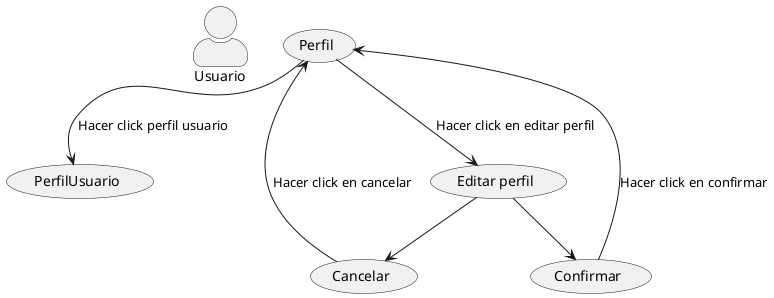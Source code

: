 @startuml CasosDeUso
skinparam actorStyle awesome

:Usuario: as usuario 
(Perfil) as per
(PerfilUsuario) as perU
(Editar perfil) as Eper 
(Cancelar) as Cancelar 
(Confirmar) as Confirmar

per --> perU :Hacer click perfil usuario
per --> Eper :Hacer click en editar perfil
Eper --> Confirmar
Confirmar --> per :Hacer click en confirmar 
Eper --> Cancelar 
Cancelar --> per :Hacer click en cancelar



@enduml